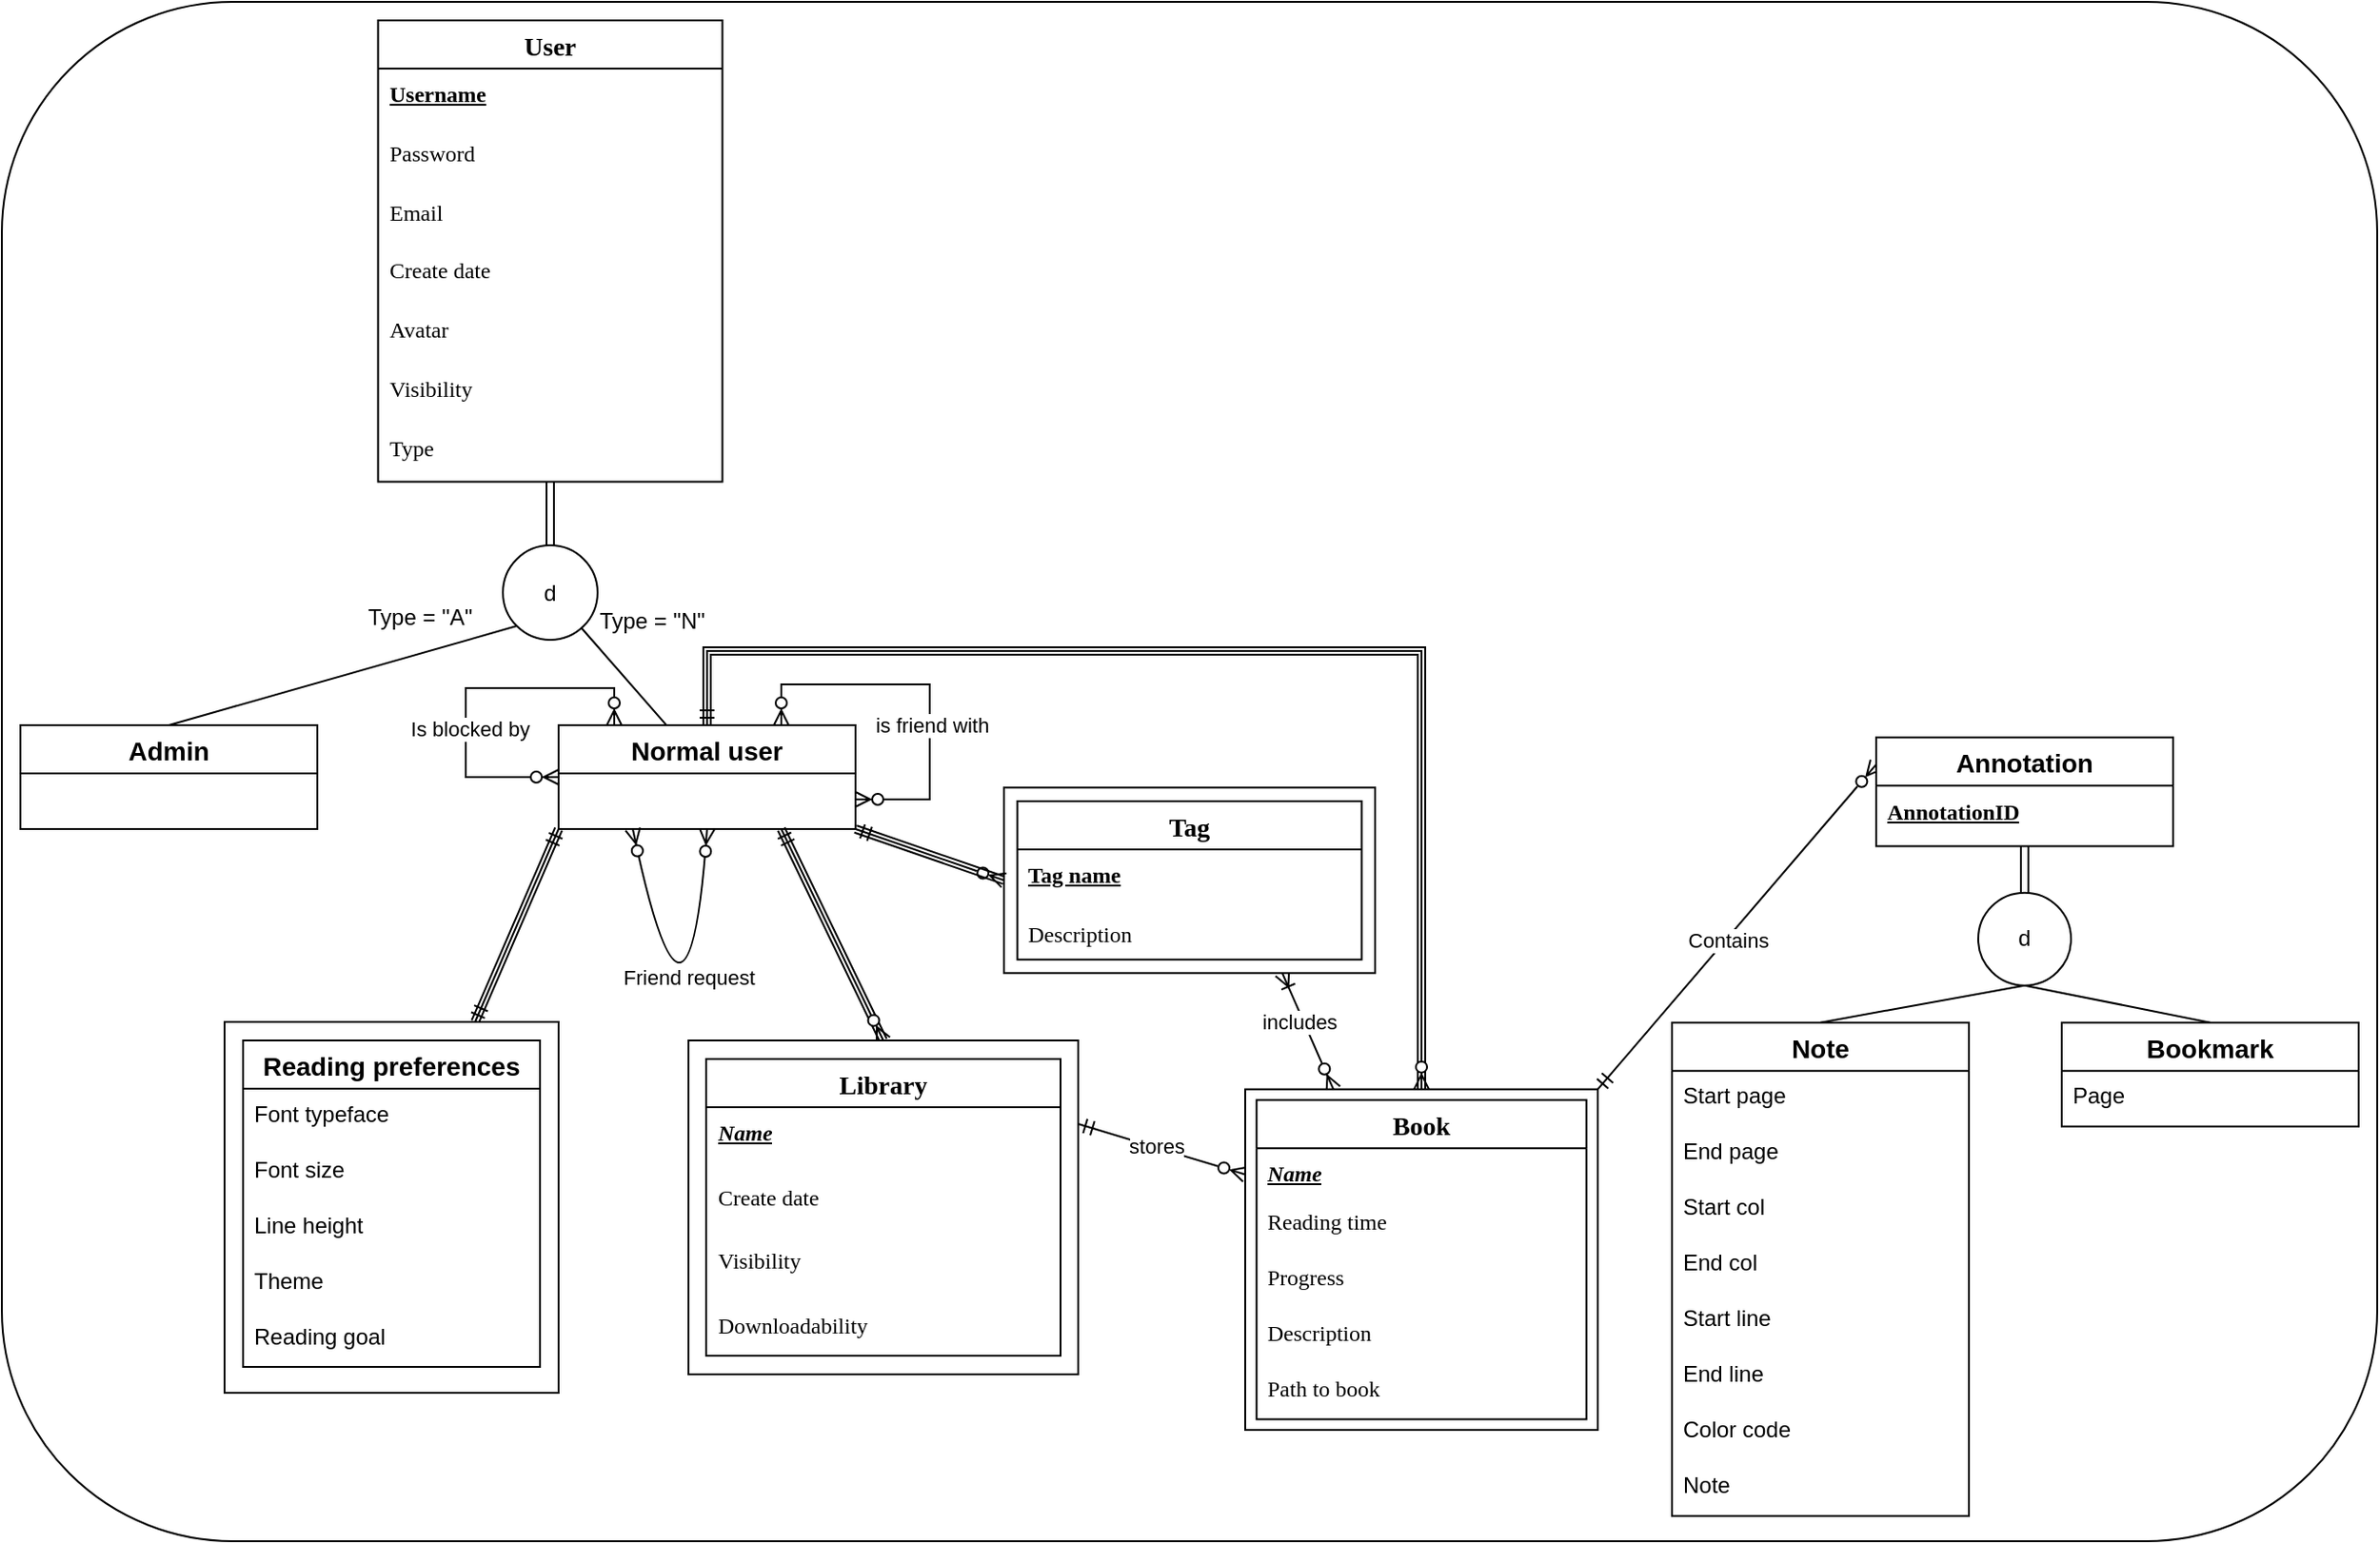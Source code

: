 <mxfile version="24.8.9">
  <diagram id="R2lEEEUBdFMjLlhIrx00" name="Page-1">
    <mxGraphModel grid="1" page="1" gridSize="10" guides="1" tooltips="1" connect="1" arrows="1" fold="1" pageScale="1" pageWidth="850" pageHeight="1100" math="0" shadow="0" extFonts="Permanent Marker^https://fonts.googleapis.com/css?family=Permanent+Marker">
      <root>
        <mxCell id="0" />
        <mxCell id="1" parent="0" />
        <mxCell id="CkZMoyxfB6Sch2xHDrRW-10" value="" style="rounded=1;whiteSpace=wrap;html=1;" vertex="1" parent="1">
          <mxGeometry x="140" y="50" width="1280" height="830" as="geometry" />
        </mxCell>
        <mxCell id="31kziUIq9o649FUFERHD-3" style="rounded=0;orthogonalLoop=1;jettySize=auto;html=1;entryX=0.5;entryY=0;entryDx=0;entryDy=0;endArrow=none;endFill=0;shape=link;exitX=0.5;exitY=1;exitDx=0;exitDy=0;" edge="1" parent="1" source="S3o-j_eBomhr8zl3St8w-1" target="31kziUIq9o649FUFERHD-2">
          <mxGeometry relative="1" as="geometry">
            <mxPoint x="442" y="320" as="sourcePoint" />
          </mxGeometry>
        </mxCell>
        <mxCell id="TCvKSTarCNLhUPT7UQl2-1" style="rounded=0;orthogonalLoop=1;jettySize=auto;html=1;startArrow=ERmandOne;startFill=0;endArrow=ERzeroToMany;endFill=0;exitX=0.5;exitY=0;exitDx=0;exitDy=0;entryX=0.5;entryY=0;entryDx=0;entryDy=0;shape=link;" edge="1" parent="1" source="31kziUIq9o649FUFERHD-12" target="CkZMoyxfB6Sch2xHDrRW-5">
          <mxGeometry relative="1" as="geometry">
            <Array as="points">
              <mxPoint x="520" y="400" />
              <mxPoint x="905" y="400" />
            </Array>
          </mxGeometry>
        </mxCell>
        <mxCell id="S3o-j_eBomhr8zl3St8w-1" value="User" style="swimlane;fontStyle=1;childLayout=stackLayout;horizontal=1;startSize=26;horizontalStack=0;resizeParent=1;resizeParentMax=0;resizeLast=0;collapsible=1;marginBottom=0;align=center;fontSize=14;fontFamily=Verdana;" vertex="1" parent="1">
          <mxGeometry x="342.737" y="60.0" width="185.532" height="248.727" as="geometry" />
        </mxCell>
        <mxCell id="S3o-j_eBomhr8zl3St8w-2" value="&lt;u&gt;Username&lt;/u&gt;" style="text;strokeColor=none;fillColor=none;spacingLeft=4;spacingRight=4;overflow=hidden;rotatable=0;points=[[0,0.5],[1,0.5]];portConstraint=eastwest;fontSize=12;whiteSpace=wrap;html=1;fontStyle=1;fontFamily=Verdana;" vertex="1" parent="S3o-j_eBomhr8zl3St8w-1">
          <mxGeometry y="26" width="185.532" height="31.818" as="geometry" />
        </mxCell>
        <mxCell id="S3o-j_eBomhr8zl3St8w-3" value="Password" style="text;strokeColor=none;fillColor=none;spacingLeft=4;spacingRight=4;overflow=hidden;rotatable=0;points=[[0,0.5],[1,0.5]];portConstraint=eastwest;fontSize=12;whiteSpace=wrap;html=1;fontFamily=Verdana;" vertex="1" parent="S3o-j_eBomhr8zl3St8w-1">
          <mxGeometry y="57.818" width="185.532" height="31.818" as="geometry" />
        </mxCell>
        <mxCell id="S3o-j_eBomhr8zl3St8w-4" value="Email" style="text;strokeColor=none;fillColor=none;spacingLeft=4;spacingRight=4;overflow=hidden;rotatable=0;points=[[0,0.5],[1,0.5]];portConstraint=eastwest;fontSize=12;whiteSpace=wrap;html=1;fontFamily=Verdana;" vertex="1" parent="S3o-j_eBomhr8zl3St8w-1">
          <mxGeometry y="89.636" width="185.532" height="31.818" as="geometry" />
        </mxCell>
        <mxCell id="S3o-j_eBomhr8zl3St8w-9" value="Create date" style="text;strokeColor=none;fillColor=none;spacingLeft=4;spacingRight=4;overflow=hidden;rotatable=0;points=[[0,0.5],[1,0.5]];portConstraint=eastwest;fontSize=12;whiteSpace=wrap;html=1;fontFamily=Verdana;" vertex="1" parent="S3o-j_eBomhr8zl3St8w-1">
          <mxGeometry y="121.455" width="185.532" height="31.818" as="geometry" />
        </mxCell>
        <mxCell id="31kziUIq9o649FUFERHD-37" value="Avatar" style="text;strokeColor=none;fillColor=none;spacingLeft=4;spacingRight=4;overflow=hidden;rotatable=0;points=[[0,0.5],[1,0.5]];portConstraint=eastwest;fontSize=12;whiteSpace=wrap;html=1;fontFamily=Verdana;" vertex="1" parent="S3o-j_eBomhr8zl3St8w-1">
          <mxGeometry y="153.273" width="185.532" height="31.818" as="geometry" />
        </mxCell>
        <mxCell id="31kziUIq9o649FUFERHD-40" value="Visibility" style="text;strokeColor=none;fillColor=none;spacingLeft=4;spacingRight=4;overflow=hidden;rotatable=0;points=[[0,0.5],[1,0.5]];portConstraint=eastwest;fontSize=12;whiteSpace=wrap;html=1;fontFamily=Verdana;" vertex="1" parent="S3o-j_eBomhr8zl3St8w-1">
          <mxGeometry y="185.091" width="185.532" height="31.818" as="geometry" />
        </mxCell>
        <mxCell id="S3o-j_eBomhr8zl3St8w-6" value="Type" style="text;strokeColor=none;fillColor=none;spacingLeft=4;spacingRight=4;overflow=hidden;rotatable=0;points=[[0,0.5],[1,0.5]];portConstraint=eastwest;fontSize=12;whiteSpace=wrap;html=1;fontFamily=Verdana;" vertex="1" parent="S3o-j_eBomhr8zl3St8w-1">
          <mxGeometry y="216.909" width="185.532" height="31.818" as="geometry" />
        </mxCell>
        <mxCell id="S3o-j_eBomhr8zl3St8w-66" value="" style="fontSize=12;html=1;endArrow=ERzeroToMany;endFill=1;rounded=0;startArrow=ERoneToMany;startFill=0;fontFamily=Verdana;entryX=0.25;entryY=0;entryDx=0;entryDy=0;exitX=0.75;exitY=1;exitDx=0;exitDy=0;" edge="1" parent="1" source="7zGirqUtYRZdfW5Y7spq-9" target="CkZMoyxfB6Sch2xHDrRW-5">
          <mxGeometry width="100" height="100" relative="1" as="geometry">
            <mxPoint x="920" y="510" as="sourcePoint" />
            <mxPoint x="1049.7" y="887" as="targetPoint" />
          </mxGeometry>
        </mxCell>
        <mxCell id="T9T3uaUQBsLtml7eNqp7-18" value="includes" style="edgeLabel;html=1;align=center;verticalAlign=middle;resizable=0;points=[];" vertex="1" connectable="0" parent="S3o-j_eBomhr8zl3St8w-66">
          <mxGeometry x="0.377" y="2" relative="1" as="geometry">
            <mxPoint x="-12" y="-16" as="offset" />
          </mxGeometry>
        </mxCell>
        <mxCell id="31kziUIq9o649FUFERHD-4" style="rounded=0;orthogonalLoop=1;jettySize=auto;html=1;endArrow=none;endFill=0;entryX=0.363;entryY=-0.001;entryDx=0;entryDy=0;entryPerimeter=0;" edge="1" parent="1" source="31kziUIq9o649FUFERHD-2" target="31kziUIq9o649FUFERHD-12">
          <mxGeometry relative="1" as="geometry">
            <mxPoint x="520" y="410" as="targetPoint" />
          </mxGeometry>
        </mxCell>
        <mxCell id="T9T3uaUQBsLtml7eNqp7-19" style="rounded=0;orthogonalLoop=1;jettySize=auto;html=1;exitX=0;exitY=1;exitDx=0;exitDy=0;entryX=0.5;entryY=0;entryDx=0;entryDy=0;endArrow=none;endFill=0;" edge="1" parent="1" source="31kziUIq9o649FUFERHD-2" target="31kziUIq9o649FUFERHD-5">
          <mxGeometry relative="1" as="geometry" />
        </mxCell>
        <mxCell id="31kziUIq9o649FUFERHD-2" value="d" style="ellipse;whiteSpace=wrap;html=1;aspect=fixed;" vertex="1" parent="1">
          <mxGeometry x="410" y="343" width="51" height="51" as="geometry" />
        </mxCell>
        <mxCell id="31kziUIq9o649FUFERHD-5" value="Admin" style="swimlane;fontStyle=1;childLayout=stackLayout;horizontal=1;startSize=26;horizontalStack=0;resizeParent=1;resizeParentMax=0;resizeLast=0;collapsible=1;marginBottom=0;align=center;fontSize=14;" vertex="1" parent="1">
          <mxGeometry x="150" y="440" width="160" height="56" as="geometry" />
        </mxCell>
        <mxCell id="7zGirqUtYRZdfW5Y7spq-11" style="rounded=0;orthogonalLoop=1;jettySize=auto;html=1;exitX=1;exitY=1;exitDx=0;exitDy=0;entryX=0;entryY=0.5;entryDx=0;entryDy=0;shape=link;" edge="1" parent="1" source="31kziUIq9o649FUFERHD-12" target="7zGirqUtYRZdfW5Y7spq-9">
          <mxGeometry relative="1" as="geometry" />
        </mxCell>
        <mxCell id="31kziUIq9o649FUFERHD-12" value="Normal user" style="swimlane;fontStyle=1;childLayout=stackLayout;horizontal=1;startSize=26;horizontalStack=0;resizeParent=1;resizeParentMax=0;resizeLast=0;collapsible=1;marginBottom=0;align=center;fontSize=14;" vertex="1" parent="1">
          <mxGeometry x="440" y="440" width="160" height="56" as="geometry" />
        </mxCell>
        <mxCell id="TCvKSTarCNLhUPT7UQl2-6" value="Type = &quot;N&quot;" style="text;html=1;align=center;verticalAlign=middle;resizable=0;points=[];autosize=1;strokeColor=none;fillColor=none;" vertex="1" parent="1">
          <mxGeometry x="449.61" y="369" width="80" height="30" as="geometry" />
        </mxCell>
        <mxCell id="TCvKSTarCNLhUPT7UQl2-7" value="Type = &quot;A&quot;" style="text;html=1;align=center;verticalAlign=middle;resizable=0;points=[];autosize=1;strokeColor=none;fillColor=none;" vertex="1" parent="1">
          <mxGeometry x="325" y="367" width="80" height="30" as="geometry" />
        </mxCell>
        <mxCell id="S3o-j_eBomhr8zl3St8w-106" style="rounded=0;orthogonalLoop=1;jettySize=auto;html=1;startArrow=ERmandOne;startFill=0;endArrow=ERoneToMany;endFill=0;fontFamily=Verdana;shape=link;entryX=0.5;entryY=0;entryDx=0;entryDy=0;exitX=0.75;exitY=1;exitDx=0;exitDy=0;" edge="1" parent="1" source="31kziUIq9o649FUFERHD-12" target="S3o-j_eBomhr8zl3St8w-73">
          <mxGeometry relative="1" as="geometry">
            <mxPoint x="580" y="500" as="sourcePoint" />
            <mxPoint x="270" y="810" as="targetPoint" />
          </mxGeometry>
        </mxCell>
        <mxCell id="TCvKSTarCNLhUPT7UQl2-20" value="" style="fontSize=12;html=1;endArrow=ERzeroToMany;endFill=0;startArrow=ERmandOne;rounded=0;entryX=0;entryY=0.25;entryDx=0;entryDy=0;startFill=0;exitX=1;exitY=0;exitDx=0;exitDy=0;" edge="1" parent="1" source="CkZMoyxfB6Sch2xHDrRW-5" target="TCvKSTarCNLhUPT7UQl2-12">
          <mxGeometry width="100" height="100" relative="1" as="geometry">
            <mxPoint x="1177.29" y="535" as="sourcePoint" />
            <mxPoint x="1362.33" y="783.332" as="targetPoint" />
          </mxGeometry>
        </mxCell>
        <mxCell id="TCvKSTarCNLhUPT7UQl2-26" value="Contains" style="edgeLabel;html=1;align=center;verticalAlign=middle;resizable=0;points=[];" vertex="1" connectable="0" parent="TCvKSTarCNLhUPT7UQl2-20">
          <mxGeometry x="-0.03" relative="1" as="geometry">
            <mxPoint x="-3" y="4" as="offset" />
          </mxGeometry>
        </mxCell>
        <mxCell id="TCvKSTarCNLhUPT7UQl2-29" style="edgeStyle=orthogonalEdgeStyle;rounded=0;orthogonalLoop=1;jettySize=auto;html=1;entryX=0.5;entryY=0;entryDx=0;entryDy=0;shape=link;" edge="1" parent="1" source="TCvKSTarCNLhUPT7UQl2-12" target="TCvKSTarCNLhUPT7UQl2-27">
          <mxGeometry relative="1" as="geometry" />
        </mxCell>
        <object label="Annotation" AnotationID="" id="TCvKSTarCNLhUPT7UQl2-12">
          <mxCell style="swimlane;fontStyle=1;childLayout=stackLayout;horizontal=1;startSize=26;horizontalStack=0;resizeParent=1;resizeParentMax=0;resizeLast=0;collapsible=1;marginBottom=0;align=center;fontSize=14;" vertex="1" parent="1">
            <mxGeometry x="1150" y="446.57" width="160" height="58.662" as="geometry" />
          </mxCell>
        </object>
        <mxCell id="7zGirqUtYRZdfW5Y7spq-8" value="&lt;b&gt;&lt;u&gt;AnnotationID&lt;/u&gt;&lt;/b&gt;" style="text;strokeColor=none;fillColor=none;spacingLeft=4;spacingRight=4;overflow=hidden;rotatable=0;points=[[0,0.5],[1,0.5]];portConstraint=eastwest;fontSize=12;whiteSpace=wrap;html=1;fontFamily=Verdana;" vertex="1" parent="TCvKSTarCNLhUPT7UQl2-12">
          <mxGeometry y="26" width="160" height="32.662" as="geometry" />
        </mxCell>
        <mxCell id="TCvKSTarCNLhUPT7UQl2-30" style="rounded=0;orthogonalLoop=1;jettySize=auto;html=1;entryX=0.5;entryY=0;entryDx=0;entryDy=0;endArrow=none;endFill=0;exitX=0.5;exitY=1;exitDx=0;exitDy=0;" edge="1" parent="1" source="TCvKSTarCNLhUPT7UQl2-27" target="TCvKSTarCNLhUPT7UQl2-31">
          <mxGeometry relative="1" as="geometry">
            <mxPoint x="1110" y="710.33" as="targetPoint" />
          </mxGeometry>
        </mxCell>
        <mxCell id="TCvKSTarCNLhUPT7UQl2-46" style="rounded=0;orthogonalLoop=1;jettySize=auto;html=1;entryX=0.5;entryY=0;entryDx=0;entryDy=0;endArrow=none;endFill=0;exitX=0.5;exitY=1;exitDx=0;exitDy=0;" edge="1" parent="1" source="TCvKSTarCNLhUPT7UQl2-27" target="TCvKSTarCNLhUPT7UQl2-47">
          <mxGeometry relative="1" as="geometry">
            <mxPoint x="1400" y="710.33" as="targetPoint" />
          </mxGeometry>
        </mxCell>
        <mxCell id="TCvKSTarCNLhUPT7UQl2-27" value="d" style="ellipse;whiteSpace=wrap;html=1;aspect=fixed;" vertex="1" parent="1">
          <mxGeometry x="1205" y="530.33" width="50" height="50" as="geometry" />
        </mxCell>
        <mxCell id="TCvKSTarCNLhUPT7UQl2-31" value="Note" style="swimlane;fontStyle=1;childLayout=stackLayout;horizontal=1;startSize=26;horizontalStack=0;resizeParent=1;resizeParentMax=0;resizeLast=0;collapsible=1;marginBottom=0;align=center;fontSize=14;" vertex="1" parent="1">
          <mxGeometry x="1040" y="600.33" width="160" height="266" as="geometry" />
        </mxCell>
        <mxCell id="TCvKSTarCNLhUPT7UQl2-32" value="Start page" style="text;strokeColor=none;fillColor=none;spacingLeft=4;spacingRight=4;overflow=hidden;rotatable=0;points=[[0,0.5],[1,0.5]];portConstraint=eastwest;fontSize=12;whiteSpace=wrap;html=1;" vertex="1" parent="TCvKSTarCNLhUPT7UQl2-31">
          <mxGeometry y="26" width="160" height="30" as="geometry" />
        </mxCell>
        <mxCell id="T9T3uaUQBsLtml7eNqp7-8" value="End page" style="text;strokeColor=none;fillColor=none;spacingLeft=4;spacingRight=4;overflow=hidden;rotatable=0;points=[[0,0.5],[1,0.5]];portConstraint=eastwest;fontSize=12;whiteSpace=wrap;html=1;" vertex="1" parent="TCvKSTarCNLhUPT7UQl2-31">
          <mxGeometry y="56" width="160" height="30" as="geometry" />
        </mxCell>
        <mxCell id="T9T3uaUQBsLtml7eNqp7-7" value="Start col" style="text;strokeColor=none;fillColor=none;spacingLeft=4;spacingRight=4;overflow=hidden;rotatable=0;points=[[0,0.5],[1,0.5]];portConstraint=eastwest;fontSize=12;whiteSpace=wrap;html=1;" vertex="1" parent="TCvKSTarCNLhUPT7UQl2-31">
          <mxGeometry y="86" width="160" height="30" as="geometry" />
        </mxCell>
        <mxCell id="TCvKSTarCNLhUPT7UQl2-33" value="End col" style="text;strokeColor=none;fillColor=none;spacingLeft=4;spacingRight=4;overflow=hidden;rotatable=0;points=[[0,0.5],[1,0.5]];portConstraint=eastwest;fontSize=12;whiteSpace=wrap;html=1;" vertex="1" parent="TCvKSTarCNLhUPT7UQl2-31">
          <mxGeometry y="116" width="160" height="30" as="geometry" />
        </mxCell>
        <mxCell id="TCvKSTarCNLhUPT7UQl2-34" value="Start line" style="text;strokeColor=none;fillColor=none;spacingLeft=4;spacingRight=4;overflow=hidden;rotatable=0;points=[[0,0.5],[1,0.5]];portConstraint=eastwest;fontSize=12;whiteSpace=wrap;html=1;" vertex="1" parent="TCvKSTarCNLhUPT7UQl2-31">
          <mxGeometry y="146" width="160" height="30" as="geometry" />
        </mxCell>
        <mxCell id="TCvKSTarCNLhUPT7UQl2-35" value="End line" style="text;strokeColor=none;fillColor=none;spacingLeft=4;spacingRight=4;overflow=hidden;rotatable=0;points=[[0,0.5],[1,0.5]];portConstraint=eastwest;fontSize=12;whiteSpace=wrap;html=1;" vertex="1" parent="TCvKSTarCNLhUPT7UQl2-31">
          <mxGeometry y="176" width="160" height="30" as="geometry" />
        </mxCell>
        <mxCell id="TCvKSTarCNLhUPT7UQl2-36" value="Color code" style="text;strokeColor=none;fillColor=none;spacingLeft=4;spacingRight=4;overflow=hidden;rotatable=0;points=[[0,0.5],[1,0.5]];portConstraint=eastwest;fontSize=12;whiteSpace=wrap;html=1;" vertex="1" parent="TCvKSTarCNLhUPT7UQl2-31">
          <mxGeometry y="206" width="160" height="30" as="geometry" />
        </mxCell>
        <mxCell id="7zGirqUtYRZdfW5Y7spq-12" value="Note" style="text;strokeColor=none;fillColor=none;spacingLeft=4;spacingRight=4;overflow=hidden;rotatable=0;points=[[0,0.5],[1,0.5]];portConstraint=eastwest;fontSize=12;whiteSpace=wrap;html=1;" vertex="1" parent="TCvKSTarCNLhUPT7UQl2-31">
          <mxGeometry y="236" width="160" height="30" as="geometry" />
        </mxCell>
        <mxCell id="TCvKSTarCNLhUPT7UQl2-47" value="Bookmark" style="swimlane;fontStyle=1;childLayout=stackLayout;horizontal=1;startSize=26;horizontalStack=0;resizeParent=1;resizeParentMax=0;resizeLast=0;collapsible=1;marginBottom=0;align=center;fontSize=14;" vertex="1" parent="1">
          <mxGeometry x="1250" y="600.33" width="160" height="56" as="geometry" />
        </mxCell>
        <mxCell id="TCvKSTarCNLhUPT7UQl2-48" value="Page" style="text;strokeColor=none;fillColor=none;spacingLeft=4;spacingRight=4;overflow=hidden;rotatable=0;points=[[0,0.5],[1,0.5]];portConstraint=eastwest;fontSize=12;whiteSpace=wrap;html=1;" vertex="1" parent="TCvKSTarCNLhUPT7UQl2-47">
          <mxGeometry y="26" width="160" height="30" as="geometry" />
        </mxCell>
        <mxCell id="S3o-j_eBomhr8zl3St8w-102" style="rounded=0;orthogonalLoop=1;jettySize=auto;html=1;startArrow=ERzeroToMany;startFill=0;endArrow=ERmandOne;endFill=0;fontFamily=Verdana;exitX=0;exitY=0.25;exitDx=0;exitDy=0;entryX=1;entryY=0.25;entryDx=0;entryDy=0;" edge="1" parent="1" source="CkZMoyxfB6Sch2xHDrRW-5" target="S3o-j_eBomhr8zl3St8w-73">
          <mxGeometry relative="1" as="geometry">
            <mxPoint x="1160" y="960" as="sourcePoint" />
            <mxPoint x="630" y="660" as="targetPoint" />
          </mxGeometry>
        </mxCell>
        <mxCell id="T9T3uaUQBsLtml7eNqp7-20" value="stores" style="edgeLabel;html=1;align=center;verticalAlign=middle;resizable=0;points=[];" vertex="1" connectable="0" parent="S3o-j_eBomhr8zl3St8w-102">
          <mxGeometry x="0.081" y="-1" relative="1" as="geometry">
            <mxPoint as="offset" />
          </mxGeometry>
        </mxCell>
        <mxCell id="Pb6V6JqgfXAR64AYb9X1-9" value="" style="fontSize=12;html=1;endArrow=ERmandOne;rounded=0;exitX=0.75;exitY=0;exitDx=0;exitDy=0;entryX=0;entryY=1;entryDx=0;entryDy=0;startArrow=ERmandOne;startFill=0;shape=link;" edge="1" parent="1" source="TCvKSTarCNLhUPT7UQl2-55" target="31kziUIq9o649FUFERHD-12">
          <mxGeometry width="100" height="100" relative="1" as="geometry">
            <mxPoint x="74" y="526.99" as="sourcePoint" />
            <mxPoint x="225" y="532.99" as="targetPoint" />
          </mxGeometry>
        </mxCell>
        <mxCell id="T9T3uaUQBsLtml7eNqp7-15" value="" style="fontSize=12;html=1;endArrow=ERzeroToMany;endFill=1;startArrow=ERzeroToMany;rounded=0;elbow=horizontal;entryX=0.75;entryY=0;entryDx=0;entryDy=0;edgeStyle=orthogonalEdgeStyle;" edge="1" parent="1" target="31kziUIq9o649FUFERHD-12">
          <mxGeometry width="100" height="100" relative="1" as="geometry">
            <mxPoint x="600" y="480" as="sourcePoint" />
            <mxPoint x="560" y="438" as="targetPoint" />
            <Array as="points">
              <mxPoint x="640" y="480" />
              <mxPoint x="640" y="418" />
              <mxPoint x="560" y="418" />
            </Array>
          </mxGeometry>
        </mxCell>
        <mxCell id="T9T3uaUQBsLtml7eNqp7-17" value="is friend with" style="edgeLabel;html=1;align=center;verticalAlign=middle;resizable=0;points=[];" vertex="1" connectable="0" parent="T9T3uaUQBsLtml7eNqp7-15">
          <mxGeometry x="0.34" relative="1" as="geometry">
            <mxPoint x="35" y="22" as="offset" />
          </mxGeometry>
        </mxCell>
        <mxCell id="Pb6V6JqgfXAR64AYb9X1-21" value="" style="fontSize=12;html=1;endArrow=ERzeroToMany;endFill=1;startArrow=ERzeroToMany;rounded=0;elbow=horizontal;edgeStyle=orthogonalEdgeStyle;exitX=0;exitY=0.5;exitDx=0;exitDy=0;" edge="1" parent="1" source="31kziUIq9o649FUFERHD-12">
          <mxGeometry width="100" height="100" relative="1" as="geometry">
            <mxPoint x="290" y="465" as="sourcePoint" />
            <mxPoint x="470" y="440" as="targetPoint" />
            <Array as="points">
              <mxPoint x="390" y="468" />
              <mxPoint x="390" y="420" />
              <mxPoint x="470" y="420" />
            </Array>
          </mxGeometry>
        </mxCell>
        <mxCell id="Pb6V6JqgfXAR64AYb9X1-23" value="Is blocked by" style="edgeLabel;html=1;align=center;verticalAlign=middle;resizable=0;points=[];" connectable="0" vertex="1" parent="Pb6V6JqgfXAR64AYb9X1-21">
          <mxGeometry x="-0.231" y="-2" relative="1" as="geometry">
            <mxPoint as="offset" />
          </mxGeometry>
        </mxCell>
        <mxCell id="Pb6V6JqgfXAR64AYb9X1-25" value="" style="edgeStyle=orthogonalEdgeStyle;fontSize=12;html=1;endArrow=ERzeroToMany;endFill=1;startArrow=ERzeroToMany;rounded=0;entryX=0.5;entryY=1;entryDx=0;entryDy=0;curved=1;exitX=0.25;exitY=1;exitDx=0;exitDy=0;" edge="1" parent="1" source="31kziUIq9o649FUFERHD-12" target="31kziUIq9o649FUFERHD-12">
          <mxGeometry width="100" height="100" relative="1" as="geometry">
            <mxPoint x="480" y="500" as="sourcePoint" />
            <mxPoint x="560" y="510" as="targetPoint" />
            <Array as="points">
              <mxPoint x="510" y="640" />
            </Array>
          </mxGeometry>
        </mxCell>
        <mxCell id="Pb6V6JqgfXAR64AYb9X1-27" value="Friend request" style="edgeLabel;html=1;align=center;verticalAlign=middle;resizable=0;points=[];" connectable="0" vertex="1" parent="Pb6V6JqgfXAR64AYb9X1-25">
          <mxGeometry x="0.47" y="18" relative="1" as="geometry">
            <mxPoint x="13" y="4" as="offset" />
          </mxGeometry>
        </mxCell>
        <mxCell id="Pb6V6JqgfXAR64AYb9X1-30" value="" style="fontSize=12;html=1;endArrow=ERmandOne;startArrow=ERmandOne;rounded=0;entryX=0;entryY=1;entryDx=0;entryDy=0;exitX=0.75;exitY=0;exitDx=0;exitDy=0;endFill=0;" edge="1" parent="1" source="TCvKSTarCNLhUPT7UQl2-55" target="31kziUIq9o649FUFERHD-12">
          <mxGeometry width="100" height="100" relative="1" as="geometry">
            <mxPoint x="310" y="650" as="sourcePoint" />
            <mxPoint x="410" y="550" as="targetPoint" />
          </mxGeometry>
        </mxCell>
        <mxCell id="Pb6V6JqgfXAR64AYb9X1-31" value="" style="fontSize=12;html=1;endArrow=ERzeroToMany;endFill=1;rounded=0;entryX=0.5;entryY=0;entryDx=0;entryDy=0;startArrow=ERmandOne;startFill=0;exitX=0.75;exitY=1;exitDx=0;exitDy=0;" edge="1" parent="1" source="31kziUIq9o649FUFERHD-12" target="S3o-j_eBomhr8zl3St8w-73">
          <mxGeometry width="100" height="100" relative="1" as="geometry">
            <mxPoint x="580" y="500" as="sourcePoint" />
            <mxPoint x="860" y="540" as="targetPoint" />
          </mxGeometry>
        </mxCell>
        <mxCell id="7zGirqUtYRZdfW5Y7spq-1" value="" style="group" connectable="0" vertex="1" parent="1">
          <mxGeometry x="260" y="600" width="180" height="200" as="geometry" />
        </mxCell>
        <mxCell id="TCvKSTarCNLhUPT7UQl2-55" value="" style="rounded=0;whiteSpace=wrap;html=1;" vertex="1" parent="7zGirqUtYRZdfW5Y7spq-1">
          <mxGeometry width="180" height="200" as="geometry" />
        </mxCell>
        <mxCell id="TCvKSTarCNLhUPT7UQl2-51" value="Reading preferences" style="swimlane;fontStyle=1;childLayout=stackLayout;horizontal=1;startSize=26;horizontalStack=0;resizeParent=1;resizeParentMax=0;resizeLast=0;collapsible=1;marginBottom=0;align=center;fontSize=14;" vertex="1" parent="7zGirqUtYRZdfW5Y7spq-1">
          <mxGeometry x="10" y="10" width="160" height="176" as="geometry" />
        </mxCell>
        <mxCell id="TCvKSTarCNLhUPT7UQl2-53" value="Font typeface" style="text;strokeColor=none;fillColor=none;spacingLeft=4;spacingRight=4;overflow=hidden;rotatable=0;points=[[0,0.5],[1,0.5]];portConstraint=eastwest;fontSize=12;whiteSpace=wrap;html=1;" vertex="1" parent="TCvKSTarCNLhUPT7UQl2-51">
          <mxGeometry y="26" width="160" height="30" as="geometry" />
        </mxCell>
        <mxCell id="TCvKSTarCNLhUPT7UQl2-54" value="Font size" style="text;strokeColor=none;fillColor=none;spacingLeft=4;spacingRight=4;overflow=hidden;rotatable=0;points=[[0,0.5],[1,0.5]];portConstraint=eastwest;fontSize=12;whiteSpace=wrap;html=1;" vertex="1" parent="TCvKSTarCNLhUPT7UQl2-51">
          <mxGeometry y="56" width="160" height="30" as="geometry" />
        </mxCell>
        <mxCell id="TCvKSTarCNLhUPT7UQl2-57" value="Line height" style="text;strokeColor=none;fillColor=none;spacingLeft=4;spacingRight=4;overflow=hidden;rotatable=0;points=[[0,0.5],[1,0.5]];portConstraint=eastwest;fontSize=12;whiteSpace=wrap;html=1;" vertex="1" parent="TCvKSTarCNLhUPT7UQl2-51">
          <mxGeometry y="86" width="160" height="30" as="geometry" />
        </mxCell>
        <mxCell id="TCvKSTarCNLhUPT7UQl2-58" value="Theme" style="text;strokeColor=none;fillColor=none;spacingLeft=4;spacingRight=4;overflow=hidden;rotatable=0;points=[[0,0.5],[1,0.5]];portConstraint=eastwest;fontSize=12;whiteSpace=wrap;html=1;" vertex="1" parent="TCvKSTarCNLhUPT7UQl2-51">
          <mxGeometry y="116" width="160" height="30" as="geometry" />
        </mxCell>
        <mxCell id="TCvKSTarCNLhUPT7UQl2-59" value="Reading goal" style="text;strokeColor=none;fillColor=none;spacingLeft=4;spacingRight=4;overflow=hidden;rotatable=0;points=[[0,0.5],[1,0.5]];portConstraint=eastwest;fontSize=12;whiteSpace=wrap;html=1;" vertex="1" parent="TCvKSTarCNLhUPT7UQl2-51">
          <mxGeometry y="146" width="160" height="30" as="geometry" />
        </mxCell>
        <mxCell id="7zGirqUtYRZdfW5Y7spq-2" value="" style="group" connectable="0" vertex="1" parent="1">
          <mxGeometry x="510" y="610" width="210" height="180" as="geometry" />
        </mxCell>
        <mxCell id="S3o-j_eBomhr8zl3St8w-73" value="" style="rounded=0;whiteSpace=wrap;html=1;container=0;fontFamily=Verdana;" vertex="1" parent="7zGirqUtYRZdfW5Y7spq-2">
          <mxGeometry width="210" height="180" as="geometry" />
        </mxCell>
        <mxCell id="S3o-j_eBomhr8zl3St8w-74" value="Library" style="swimlane;fontStyle=1;childLayout=stackLayout;horizontal=1;startSize=26;horizontalStack=0;resizeParent=1;resizeParentMax=0;resizeLast=0;collapsible=1;marginBottom=0;align=center;fontSize=14;container=0;fontFamily=Verdana;" vertex="1" parent="7zGirqUtYRZdfW5Y7spq-2">
          <mxGeometry x="9.5" y="9.95" width="191" height="160.1" as="geometry" />
        </mxCell>
        <mxCell id="S3o-j_eBomhr8zl3St8w-76" value="&lt;u&gt;&lt;i&gt;&lt;b&gt;Name&lt;/b&gt;&lt;/i&gt;&lt;/u&gt;" style="text;strokeColor=none;fillColor=none;spacingLeft=4;spacingRight=4;overflow=hidden;rotatable=0;points=[[0,0.5],[1,0.5]];portConstraint=eastwest;fontSize=12;whiteSpace=wrap;html=1;container=0;fontFamily=Verdana;" vertex="1" parent="S3o-j_eBomhr8zl3St8w-74">
          <mxGeometry y="26" width="191" height="34.966" as="geometry" />
        </mxCell>
        <mxCell id="S3o-j_eBomhr8zl3St8w-77" value="Create date" style="text;strokeColor=none;fillColor=none;spacingLeft=4;spacingRight=4;overflow=hidden;rotatable=0;points=[[0,0.5],[1,0.5]];portConstraint=eastwest;fontSize=12;whiteSpace=wrap;html=1;container=0;fontFamily=Verdana;" vertex="1" parent="S3o-j_eBomhr8zl3St8w-74">
          <mxGeometry y="60.966" width="191" height="34.573" as="geometry" />
        </mxCell>
        <mxCell id="31kziUIq9o649FUFERHD-16" value="Visibility" style="text;strokeColor=none;fillColor=none;spacingLeft=4;spacingRight=4;overflow=hidden;rotatable=0;points=[[0,0.5],[1,0.5]];portConstraint=eastwest;fontSize=12;whiteSpace=wrap;html=1;container=0;fontFamily=Verdana;" vertex="1" parent="S3o-j_eBomhr8zl3St8w-74">
          <mxGeometry y="95.538" width="191" height="34.573" as="geometry" />
        </mxCell>
        <mxCell id="TCvKSTarCNLhUPT7UQl2-10" value="Downloadability" style="text;strokeColor=none;fillColor=none;spacingLeft=4;spacingRight=4;overflow=hidden;rotatable=0;points=[[0,0.5],[1,0.5]];portConstraint=eastwest;fontSize=12;whiteSpace=wrap;html=1;fontFamily=Verdana;" vertex="1" parent="S3o-j_eBomhr8zl3St8w-74">
          <mxGeometry y="130.111" width="191" height="29.989" as="geometry" />
        </mxCell>
        <mxCell id="7zGirqUtYRZdfW5Y7spq-10" value="" style="group" connectable="0" vertex="1" parent="1">
          <mxGeometry x="680" y="473.66" width="200" height="100" as="geometry" />
        </mxCell>
        <mxCell id="7zGirqUtYRZdfW5Y7spq-9" value="" style="rounded=0;whiteSpace=wrap;html=1;" vertex="1" parent="7zGirqUtYRZdfW5Y7spq-10">
          <mxGeometry width="200" height="100" as="geometry" />
        </mxCell>
        <mxCell id="S3o-j_eBomhr8zl3St8w-61" value="Tag" style="swimlane;fontStyle=1;childLayout=stackLayout;horizontal=1;startSize=26;horizontalStack=0;resizeParent=1;resizeParentMax=0;resizeLast=0;collapsible=1;marginBottom=0;align=center;fontSize=14;fontFamily=Verdana;" vertex="1" parent="7zGirqUtYRZdfW5Y7spq-10">
          <mxGeometry x="7.231" y="7.295" width="185.53" height="85.418" as="geometry" />
        </mxCell>
        <mxCell id="S3o-j_eBomhr8zl3St8w-62" value="Tag name" style="text;strokeColor=none;fillColor=none;spacingLeft=4;spacingRight=4;overflow=hidden;rotatable=0;points=[[0,0.5],[1,0.5]];portConstraint=eastwest;fontSize=12;whiteSpace=wrap;html=1;fontStyle=5;fontFamily=Verdana;" vertex="1" parent="S3o-j_eBomhr8zl3St8w-61">
          <mxGeometry y="26" width="185.53" height="31.818" as="geometry" />
        </mxCell>
        <mxCell id="w71ZSBSWqUJJXCdsCgRT-33" value="Description" style="text;strokeColor=none;fillColor=none;spacingLeft=4;spacingRight=4;overflow=hidden;rotatable=0;points=[[0,0.5],[1,0.5]];portConstraint=eastwest;fontSize=12;whiteSpace=wrap;html=1;fontFamily=Verdana;" vertex="1" parent="S3o-j_eBomhr8zl3St8w-61">
          <mxGeometry y="57.818" width="185.53" height="27.6" as="geometry" />
        </mxCell>
        <mxCell id="Vgv0K_nmv3ew5kMAiPz4-1" value="" style="fontSize=12;html=1;endArrow=ERmandOne;endFill=0;rounded=0;entryX=1;entryY=1;entryDx=0;entryDy=0;exitX=0;exitY=0.5;exitDx=0;exitDy=0;startArrow=ERzeroToMany;startFill=0;" edge="1" parent="1" source="7zGirqUtYRZdfW5Y7spq-9" target="31kziUIq9o649FUFERHD-12">
          <mxGeometry width="100" height="100" relative="1" as="geometry">
            <mxPoint x="790" y="828.96" as="sourcePoint" />
            <mxPoint x="890" y="728.96" as="targetPoint" />
          </mxGeometry>
        </mxCell>
        <mxCell id="CkZMoyxfB6Sch2xHDrRW-6" value="" style="group" connectable="0" vertex="1" parent="1">
          <mxGeometry x="810" y="636.33" width="193" height="183.673" as="geometry" />
        </mxCell>
        <mxCell id="Xmfs6hclBtNFZ-PpOcht-1" value="" style="group" connectable="0" vertex="1" parent="CkZMoyxfB6Sch2xHDrRW-6">
          <mxGeometry width="193" height="183.673" as="geometry" />
        </mxCell>
        <mxCell id="Xmfs6hclBtNFZ-PpOcht-11" value="" style="group" connectable="0" vertex="1" parent="Xmfs6hclBtNFZ-PpOcht-1">
          <mxGeometry width="190.0" height="183.673" as="geometry" />
        </mxCell>
        <mxCell id="CkZMoyxfB6Sch2xHDrRW-5" value="" style="rounded=0;whiteSpace=wrap;html=1;" vertex="1" parent="Xmfs6hclBtNFZ-PpOcht-11">
          <mxGeometry width="190.0" height="183.67" as="geometry" />
        </mxCell>
        <mxCell id="Xmfs6hclBtNFZ-PpOcht-4" value="Book" style="swimlane;fontStyle=1;childLayout=stackLayout;horizontal=1;startSize=26;horizontalStack=0;resizeParent=1;resizeParentMax=0;resizeLast=0;collapsible=1;marginBottom=0;align=center;fontSize=14;container=0;fontFamily=Verdana;" vertex="1" parent="Xmfs6hclBtNFZ-PpOcht-11">
          <mxGeometry x="6.14" y="5.783" width="177.72" height="172.1" as="geometry" />
        </mxCell>
        <mxCell id="Xmfs6hclBtNFZ-PpOcht-6" value="&lt;u&gt;&lt;i&gt;&lt;b&gt;Name&lt;/b&gt;&lt;/i&gt;&lt;/u&gt;" style="text;strokeColor=none;fillColor=none;spacingLeft=4;spacingRight=4;overflow=hidden;rotatable=0;points=[[0,0.5],[1,0.5]];portConstraint=eastwest;fontSize=12;whiteSpace=wrap;html=1;fontFamily=Verdana;" vertex="1" parent="Xmfs6hclBtNFZ-PpOcht-4">
          <mxGeometry y="26" width="177.72" height="26.1" as="geometry" />
        </mxCell>
        <mxCell id="Xmfs6hclBtNFZ-PpOcht-7" value="Reading time" style="text;strokeColor=none;fillColor=none;spacingLeft=4;spacingRight=4;overflow=hidden;rotatable=0;points=[[0,0.5],[1,0.5]];portConstraint=eastwest;fontSize=12;whiteSpace=wrap;html=1;fontFamily=Verdana;" vertex="1" parent="Xmfs6hclBtNFZ-PpOcht-4">
          <mxGeometry y="52.1" width="177.72" height="30" as="geometry" />
        </mxCell>
        <mxCell id="Xmfs6hclBtNFZ-PpOcht-8" value="Progress" style="text;strokeColor=none;fillColor=none;spacingLeft=4;spacingRight=4;overflow=hidden;rotatable=0;points=[[0,0.5],[1,0.5]];portConstraint=eastwest;fontSize=12;whiteSpace=wrap;html=1;fontFamily=Verdana;" vertex="1" parent="Xmfs6hclBtNFZ-PpOcht-4">
          <mxGeometry y="82.1" width="177.72" height="30" as="geometry" />
        </mxCell>
        <mxCell id="Xmfs6hclBtNFZ-PpOcht-9" value="Description" style="text;strokeColor=none;fillColor=none;spacingLeft=4;spacingRight=4;overflow=hidden;rotatable=0;points=[[0,0.5],[1,0.5]];portConstraint=eastwest;fontSize=12;whiteSpace=wrap;html=1;fontFamily=Verdana;" vertex="1" parent="Xmfs6hclBtNFZ-PpOcht-4">
          <mxGeometry y="112.1" width="177.72" height="30" as="geometry" />
        </mxCell>
        <mxCell id="Xmfs6hclBtNFZ-PpOcht-10" value="Path to book" style="text;strokeColor=none;fillColor=none;spacingLeft=4;spacingRight=4;overflow=hidden;rotatable=0;points=[[0,0.5],[1,0.5]];portConstraint=eastwest;fontSize=12;whiteSpace=wrap;html=1;fontFamily=Verdana;" vertex="1" parent="Xmfs6hclBtNFZ-PpOcht-4">
          <mxGeometry y="142.1" width="177.72" height="30" as="geometry" />
        </mxCell>
        <mxCell id="CkZMoyxfB6Sch2xHDrRW-9" value="" style="fontSize=12;html=1;endArrow=ERzeroToMany;startArrow=ERmandOne;rounded=0;exitX=0.5;exitY=0;exitDx=0;exitDy=0;entryX=0.5;entryY=0;entryDx=0;entryDy=0;" edge="1" parent="1" source="31kziUIq9o649FUFERHD-12" target="CkZMoyxfB6Sch2xHDrRW-5">
          <mxGeometry width="100" height="100" relative="1" as="geometry">
            <mxPoint x="690" y="570" as="sourcePoint" />
            <mxPoint x="790" y="470" as="targetPoint" />
            <Array as="points">
              <mxPoint x="520" y="400" />
              <mxPoint x="905" y="400" />
            </Array>
          </mxGeometry>
        </mxCell>
      </root>
    </mxGraphModel>
  </diagram>
</mxfile>
